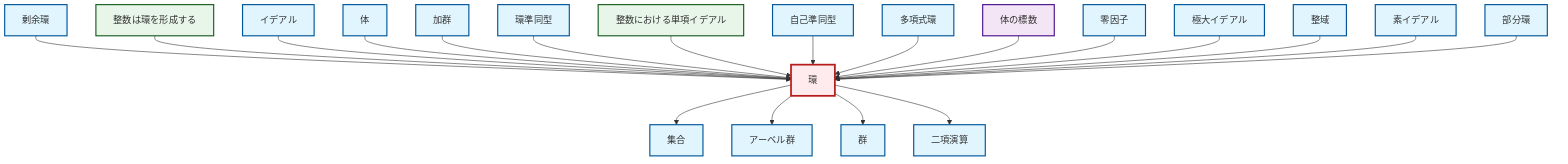 graph TD
    classDef definition fill:#e1f5fe,stroke:#01579b,stroke-width:2px
    classDef theorem fill:#f3e5f5,stroke:#4a148c,stroke-width:2px
    classDef axiom fill:#fff3e0,stroke:#e65100,stroke-width:2px
    classDef example fill:#e8f5e9,stroke:#1b5e20,stroke-width:2px
    classDef current fill:#ffebee,stroke:#b71c1c,stroke-width:3px
    def-ring-homomorphism["環準同型"]:::definition
    ex-principal-ideal["整数における単項イデアル"]:::example
    def-set["集合"]:::definition
    def-ring["環"]:::definition
    def-polynomial-ring["多項式環"]:::definition
    def-ideal["イデアル"]:::definition
    def-binary-operation["二項演算"]:::definition
    thm-field-characteristic["体の標数"]:::theorem
    def-endomorphism["自己準同型"]:::definition
    def-zero-divisor["零因子"]:::definition
    def-quotient-ring["剰余環"]:::definition
    ex-integers-ring["整数は環を形成する"]:::example
    def-integral-domain["整域"]:::definition
    def-subring["部分環"]:::definition
    def-field["体"]:::definition
    def-module["加群"]:::definition
    def-prime-ideal["素イデアル"]:::definition
    def-abelian-group["アーベル群"]:::definition
    def-maximal-ideal["極大イデアル"]:::definition
    def-group["群"]:::definition
    def-quotient-ring --> def-ring
    ex-integers-ring --> def-ring
    def-ring --> def-set
    def-ideal --> def-ring
    def-field --> def-ring
    def-ring --> def-abelian-group
    def-module --> def-ring
    def-ring-homomorphism --> def-ring
    ex-principal-ideal --> def-ring
    def-endomorphism --> def-ring
    def-polynomial-ring --> def-ring
    thm-field-characteristic --> def-ring
    def-zero-divisor --> def-ring
    def-maximal-ideal --> def-ring
    def-ring --> def-group
    def-integral-domain --> def-ring
    def-prime-ideal --> def-ring
    def-ring --> def-binary-operation
    def-subring --> def-ring
    class def-ring current